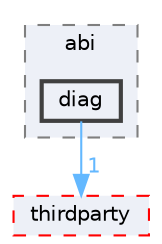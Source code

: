digraph "C:/Dev/ezRPC/RPC/json/tests/abi/diag"
{
 // LATEX_PDF_SIZE
  bgcolor="transparent";
  edge [fontname=Helvetica,fontsize=10,labelfontname=Helvetica,labelfontsize=10];
  node [fontname=Helvetica,fontsize=10,shape=box,height=0.2,width=0.4];
  compound=true
  subgraph clusterdir_39303355b53f09da17b6a4d051b497ec {
    graph [ bgcolor="#edf0f7", pencolor="grey50", label="abi", fontname=Helvetica,fontsize=10 style="filled,dashed", URL="dir_39303355b53f09da17b6a4d051b497ec.html",tooltip=""]
  dir_85df6c8ba2cdbd30580ea1ac9969f563 [label="diag", fillcolor="#edf0f7", color="grey25", style="filled,bold", URL="dir_85df6c8ba2cdbd30580ea1ac9969f563.html",tooltip=""];
  }
  dir_691d8073098d1be90e3fd6f382369506 [label="thirdparty", fillcolor="#edf0f7", color="red", style="filled,dashed", URL="dir_691d8073098d1be90e3fd6f382369506.html",tooltip=""];
  dir_85df6c8ba2cdbd30580ea1ac9969f563->dir_691d8073098d1be90e3fd6f382369506 [headlabel="1", labeldistance=1.5 headhref="dir_000033_000111.html" href="dir_000033_000111.html" color="steelblue1" fontcolor="steelblue1"];
}
